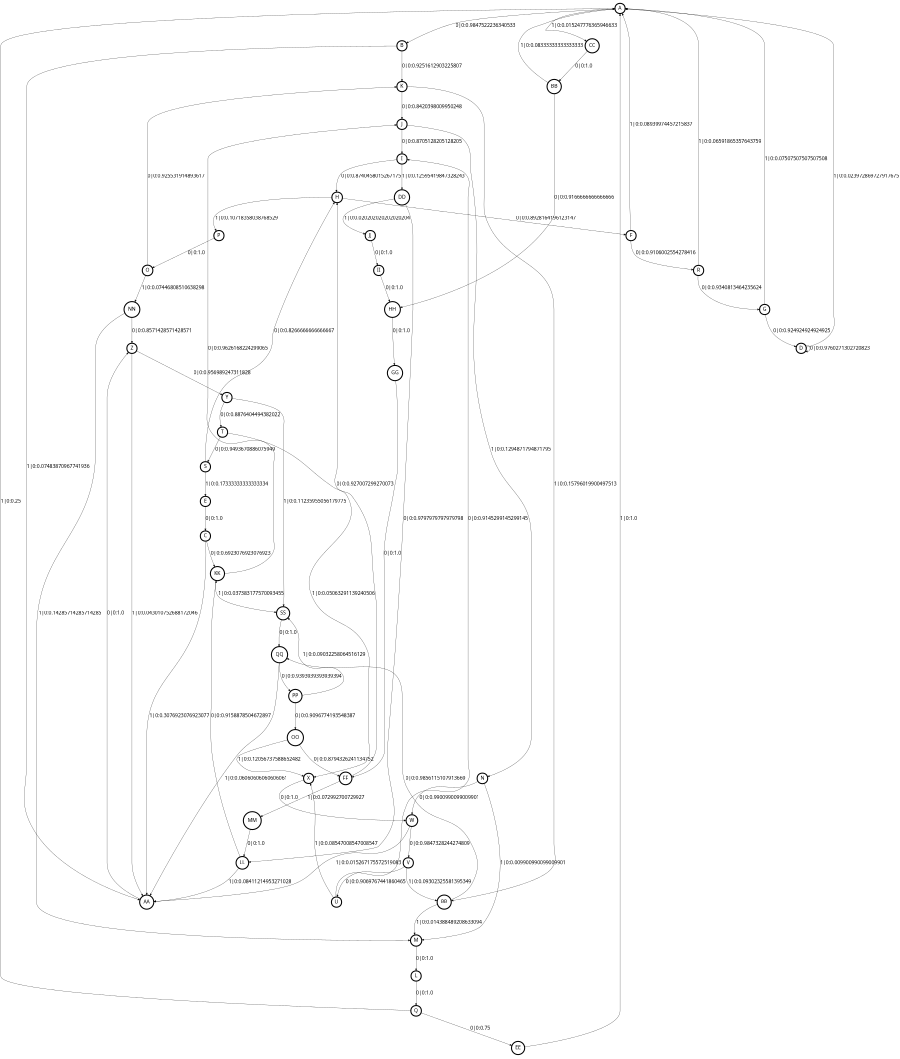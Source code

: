 digraph  {
size = "6,8.5";
ratio = "fill";
node
[shape = circle];
node [fontsize = 24];
node [penwidth = 5];
edge [fontsize = 24];
node [fontname = "CMU Serif Roman"];
graph [fontname = "CMU Serif Roman"];
edge [fontname = "CMU Serif Roman"];
A -> B [label = "0|0:0.9847522236340533\l"];
A -> CC [label = "1|0:0.015247776365946633\l"];
B -> K [label = "0|0:0.9251612903225807\l"];
B -> AA [label = "1|0:0.07483870967741936\l"];
C -> AA [label = "1|0:0.3076923076923077\l"];
C -> KK [label = "0|0:0.6923076923076923\l"];
D -> A [label = "1|0:0.023972869727917675\l"];
D -> D [label = "0|0:0.9760271302720823\l"];
E -> C [label = "0|0:1.0\l"];
F -> A [label = "1|0:0.08939974457215837\l"];
F -> R [label = "0|0:0.9106002554278416\l"];
G -> A [label = "1|0:0.07507507507507508\l"];
G -> D [label = "0|0:0.924924924924925\l"];
H -> F [label = "0|0:0.8928164196123147\l"];
H -> P [label = "1|0:0.10718358038768529\l"];
I -> H [label = "0|0:0.8740458015267175\l"];
I -> DD [label = "1|0:0.12595419847328243\l"];
J -> I [label = "0|0:0.8705128205128205\l"];
J -> N [label = "1|0:0.1294871794871795\l"];
K -> J [label = "0|0:0.8420398009950248\l"];
K -> RR [label = "1|0:0.15796019900497513\l"];
L -> Q [label = "0|0:1.0\l"];
M -> L [label = "0|0:1.0\l"];
N -> M [label = "1|0:0.009900990099009901\l"];
N -> W [label = "0|0:0.9900990099009901\l"];
O -> K [label = "0|0:0.925531914893617\l"];
O -> NN [label = "1|0:0.07446808510638298\l"];
P -> O [label = "0|0:1.0\l"];
Q -> A [label = "1|0:0.25\l"];
Q -> EE [label = "0|0:0.75\l"];
R -> A [label = "1|0:0.06591865357643759\l"];
R -> G [label = "0|0:0.9340813464235624\l"];
S -> E [label = "1|0:0.17333333333333334\l"];
S -> H [label = "0|0:0.8266666666666667\l"];
T -> S [label = "0|0:0.9493670886075949\l"];
T -> X [label = "1|0:0.05063291139240506\l"];
U -> I [label = "0|0:0.9145299145299145\l"];
U -> X [label = "1|0:0.08547008547008547\l"];
V -> U [label = "0|0:0.9069767441860465\l"];
V -> RR [label = "1|0:0.09302325581395349\l"];
W -> V [label = "0|0:0.9847328244274809\l"];
W -> AA [label = "1|0:0.015267175572519083\l"];
X -> W [label = "0|0:1.0\l"];
Y -> T [label = "0|0:0.8876404494382022\l"];
Y -> SS [label = "1|0:0.11235955056179775\l"];
Z -> Y [label = "0|0:0.956989247311828\l"];
Z -> AA [label = "1|0:0.043010752688172046\l"];
AA -> Z [label = "0|0:1.0\l"];
BB -> A [label = "1|0:0.08333333333333333\l"];
BB -> HH [label = "0|0:0.9166666666666666\l"];
CC -> BB [label = "0|0:1.0\l"];
DD -> JJ [label = "1|0:0.020202020202020204\l"];
DD -> LL [label = "0|0:0.9797979797979798\l"];
EE -> A [label = "1|0:1.0\l"];
FF -> H [label = "0|0:0.927007299270073\l"];
FF -> MM [label = "1|0:0.072992700729927\l"];
GG -> FF [label = "0|0:1.0\l"];
HH -> GG [label = "0|0:1.0\l"];
II -> HH [label = "0|0:1.0\l"];
JJ -> II [label = "0|0:1.0\l"];
KK -> J [label = "0|0:0.9626168224299065\l"];
KK -> SS [label = "1|0:0.037383177570093455\l"];
LL -> AA [label = "1|0:0.08411214953271028\l"];
LL -> KK [label = "0|0:0.9158878504672897\l"];
MM -> LL [label = "0|0:1.0\l"];
NN -> M [label = "1|0:0.14285714285714285\l"];
NN -> Z [label = "0|0:0.8571428571428571\l"];
OO -> X [label = "1|0:0.12056737588652482\l"];
OO -> FF [label = "0|0:0.8794326241134752\l"];
PP -> OO [label = "0|0:0.9096774193548387\l"];
PP -> SS [label = "1|0:0.09032258064516129\l"];
QQ -> AA [label = "1|0:0.06060606060606061\l"];
QQ -> PP [label = "0|0:0.9393939393939394\l"];
RR -> M [label = "1|0:0.014388489208633094\l"];
RR -> QQ [label = "0|0:0.9856115107913669\l"];
SS -> QQ [label = "0|0:1.0\l"];
}